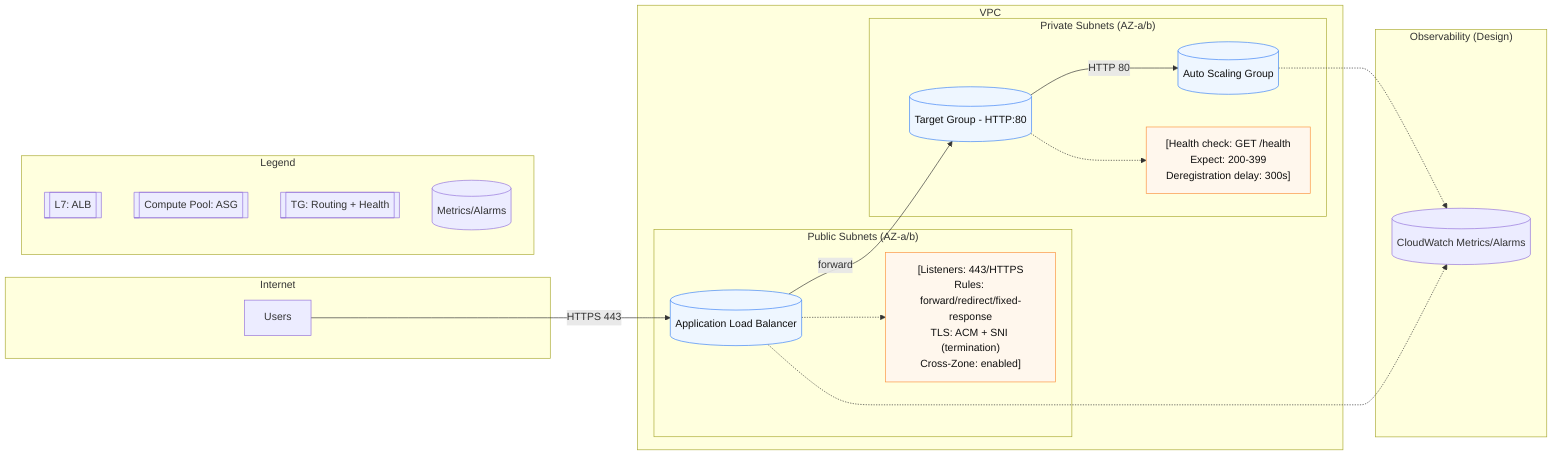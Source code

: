 flowchart LR
  %% === External ===
  subgraph Internet
    U[Users]
  end

  %% === Public Tier (L7) ===
  subgraph VPC
    direction LR

    subgraph "Public Subnets (AZ-a/b)" 
      ALB[(Application Load Balancer)]
      ALB_NOTE["[Listeners: 443/HTTPS<br/>Rules: forward/redirect/fixed-response<br/>TLS: ACM + SNI (termination)<br/>Cross-Zone: enabled]"]
      ALB -.-> ALB_NOTE
    end

    %% === Private Tier (Compute) ===
    subgraph "Private Subnets (AZ-a/b)" 
      ASG[(Auto Scaling Group)]
      TG[(Target Group - HTTP:80)]
      TG_NOTE["[Health check: GET /health<br/>Expect: 200-399<br/>Deregistration delay: 300s]"]
      TG -.-> TG_NOTE
    end
  end

  %% === Observability ===
  subgraph "Observability (Design)" 
    CW[(CloudWatch Metrics/Alarms)]
  end

  %% === Traffic Flow ===
  U -->|HTTPS 443| ALB -->|forward| TG -->|HTTP 80| ASG
  ASG -.-> CW
  ALB -.-> CW

  %% === Styling / SG Hints ===
  classDef sg fill:#eef6ff,stroke:#3b82f6,color:#111;
  classDef warn fill:#fff7ed,stroke:#fb923c,color:#111;

  ALB:::sg
  TG:::sg
  ASG:::sg
  ALB_NOTE:::warn
  TG_NOTE:::warn

  %% Legend
  subgraph Legend
    L1[[L7: ALB]]
    L2[[Compute Pool: ASG]]
    L3[[TG: Routing + Health]]
    L4[(Metrics/Alarms)]
  end